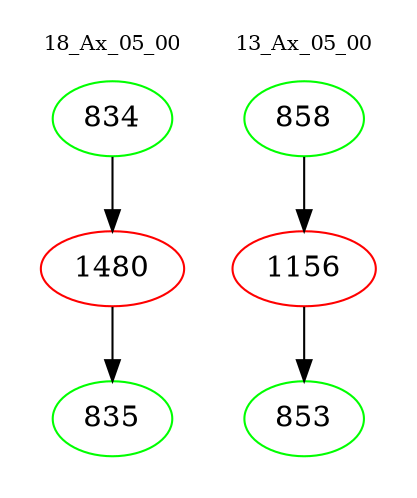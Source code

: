 digraph{
subgraph cluster_0 {
color = white
label = "18_Ax_05_00";
fontsize=10;
T0_834 [label="834", color="green"]
T0_834 -> T0_1480 [color="black"]
T0_1480 [label="1480", color="red"]
T0_1480 -> T0_835 [color="black"]
T0_835 [label="835", color="green"]
}
subgraph cluster_1 {
color = white
label = "13_Ax_05_00";
fontsize=10;
T1_858 [label="858", color="green"]
T1_858 -> T1_1156 [color="black"]
T1_1156 [label="1156", color="red"]
T1_1156 -> T1_853 [color="black"]
T1_853 [label="853", color="green"]
}
}
